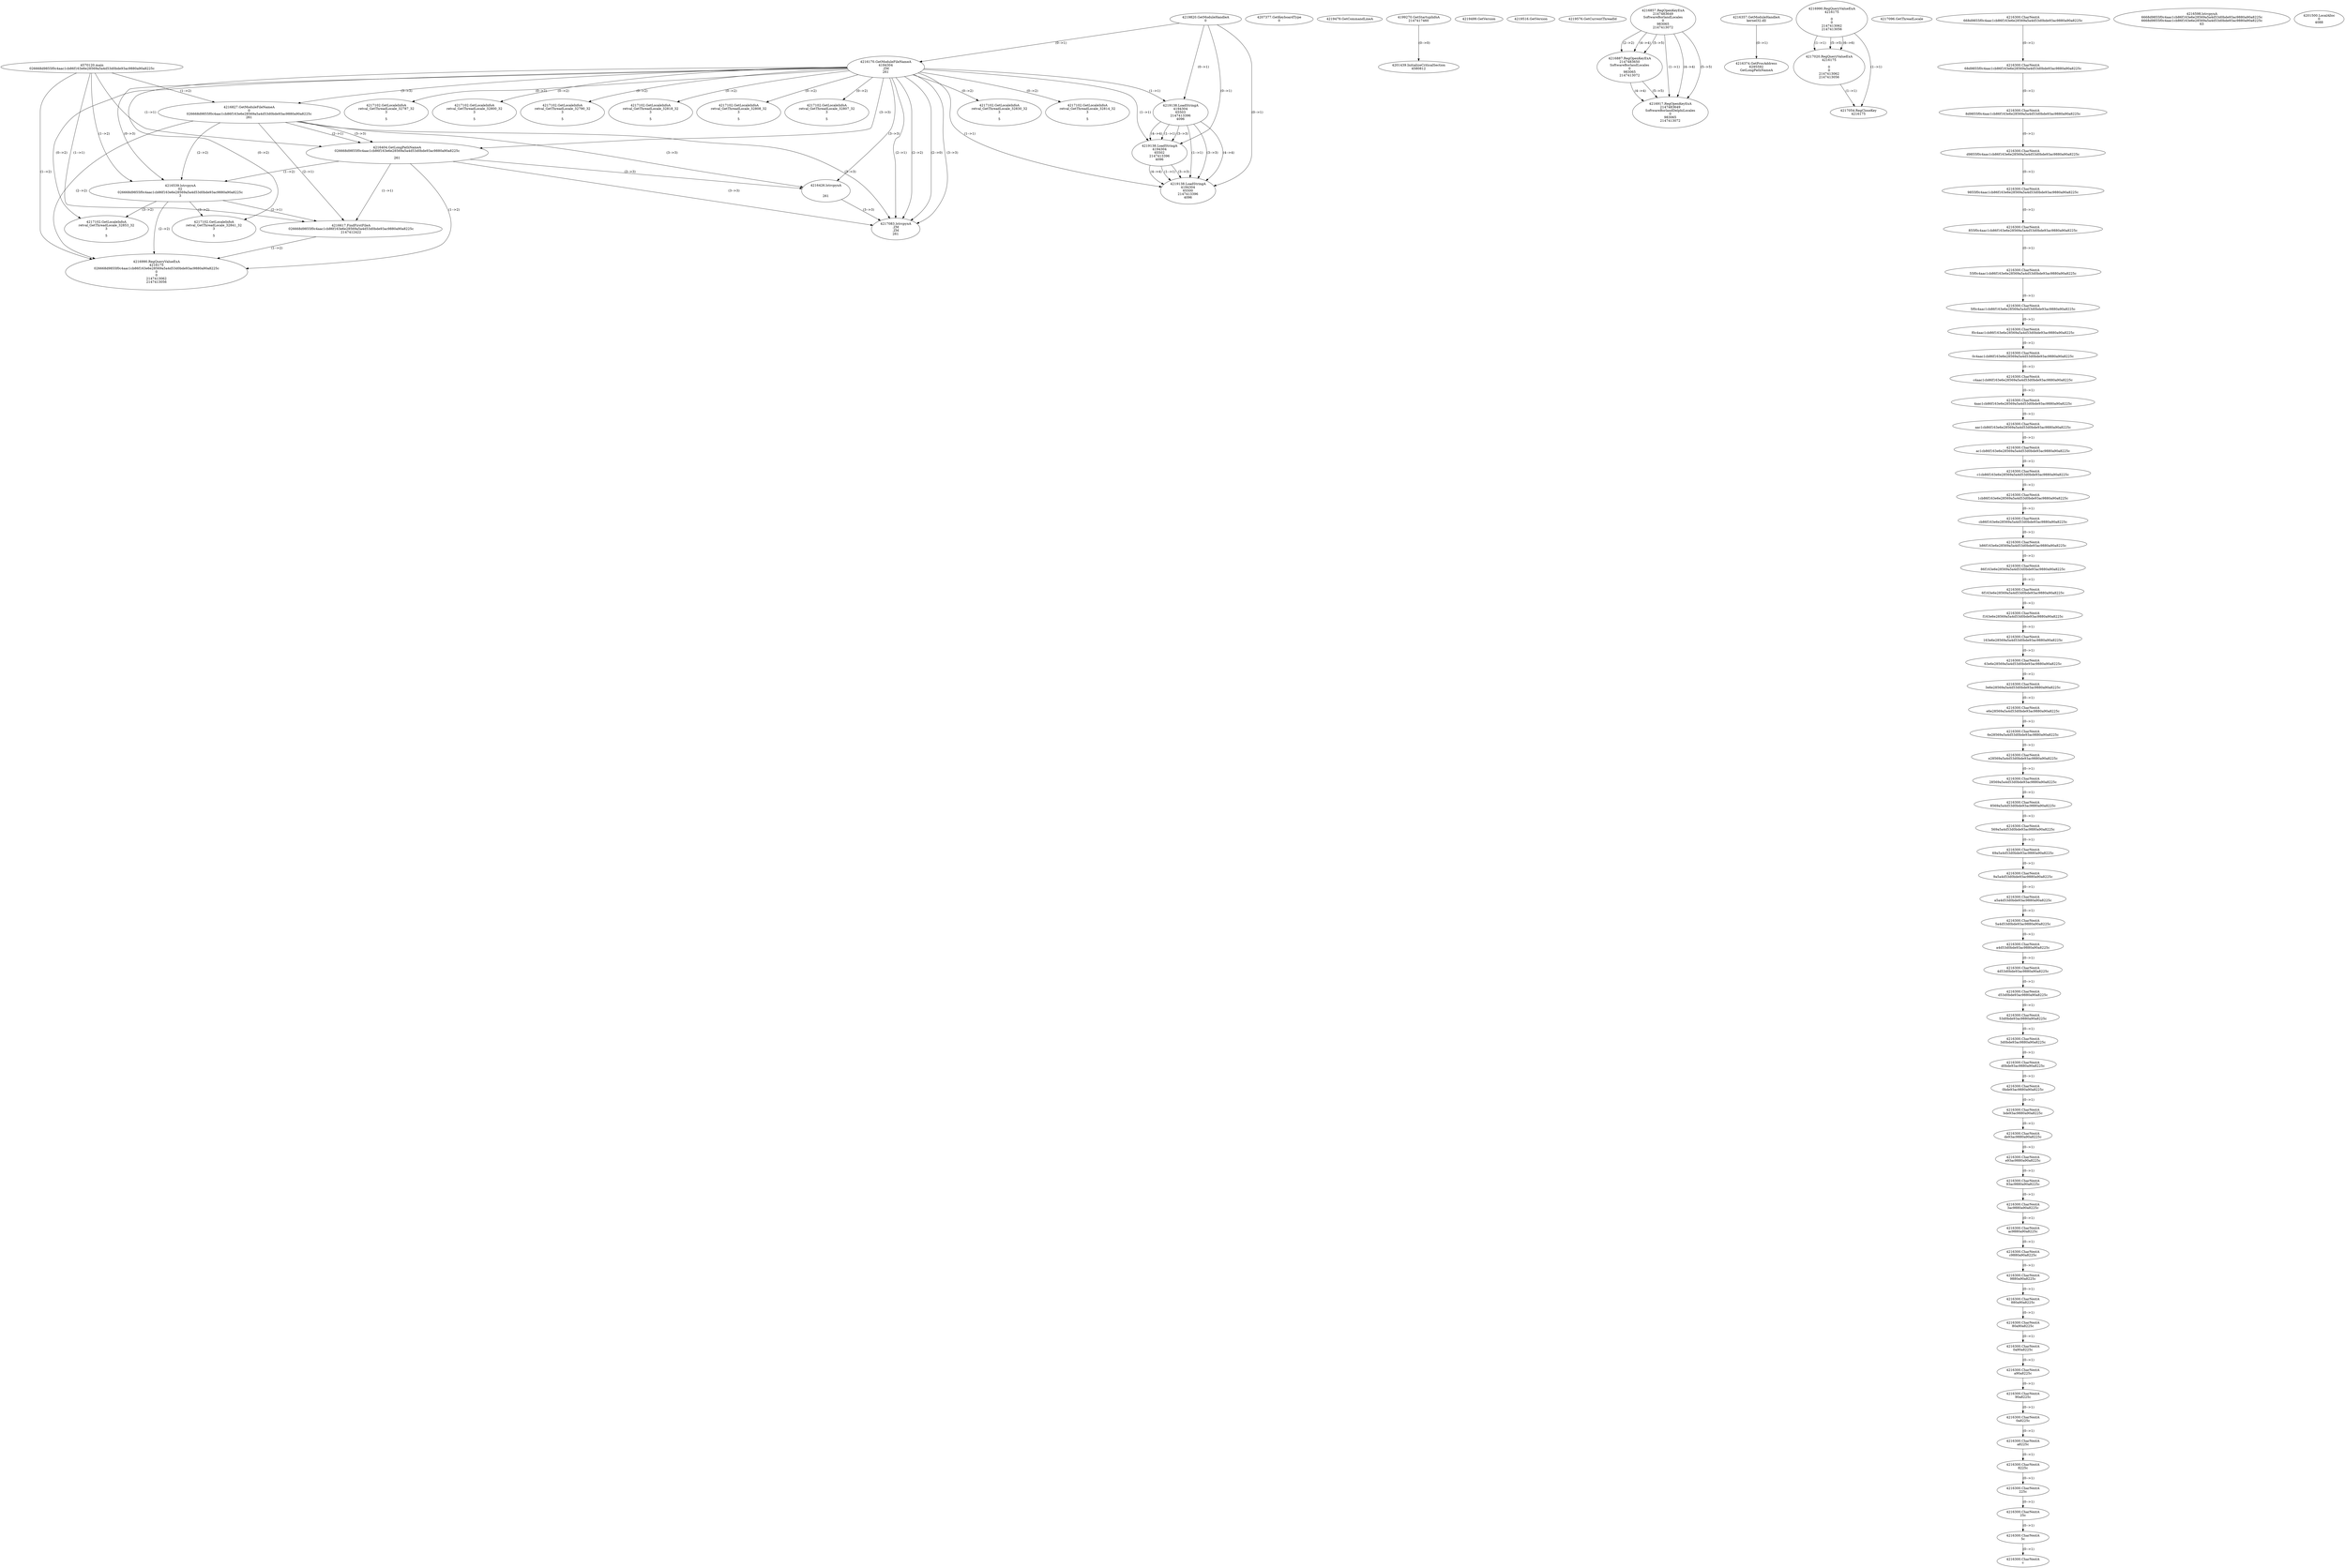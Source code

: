 // Global SCDG with merge call
digraph {
	0 [label="4570120.main
026668d9855f0c4aac1cb86f163e6e28569a5a4d53d0bde93ac9880a90a8225c"]
	1 [label="4219820.GetModuleHandleA
0"]
	2 [label="4207377.GetKeyboardType
0"]
	3 [label="4219479.GetCommandLineA
"]
	4 [label="4199270.GetStartupInfoA
2147417460"]
	5 [label="4219499.GetVersion
"]
	6 [label="4219516.GetVersion
"]
	7 [label="4219576.GetCurrentThreadId
"]
	8 [label="4216170.GetModuleFileNameA
4194304
.ZM
261"]
	1 -> 8 [label="(0-->1)"]
	9 [label="4216827.GetModuleFileNameA
0
026668d9855f0c4aac1cb86f163e6e28569a5a4d53d0bde93ac9880a90a8225c
261"]
	0 -> 9 [label="(1-->2)"]
	8 -> 9 [label="(3-->3)"]
	10 [label="4216857.RegOpenKeyExA
2147483649
Software\Borland\Locales
0
983065
2147413072"]
	11 [label="4216357.GetModuleHandleA
kernel32.dll"]
	12 [label="4216374.GetProcAddress
6295592
GetLongPathNameA"]
	11 -> 12 [label="(0-->1)"]
	13 [label="4216404.GetLongPathNameA
026668d9855f0c4aac1cb86f163e6e28569a5a4d53d0bde93ac9880a90a8225c

261"]
	0 -> 13 [label="(1-->1)"]
	9 -> 13 [label="(2-->1)"]
	8 -> 13 [label="(3-->3)"]
	9 -> 13 [label="(3-->3)"]
	14 [label="4216426.lstrcpynA


261"]
	8 -> 14 [label="(3-->3)"]
	9 -> 14 [label="(3-->3)"]
	13 -> 14 [label="(3-->3)"]
	15 [label="4216990.RegQueryValueExA
4216175

0
0
2147413062
2147413056"]
	16 [label="4217020.RegQueryValueExA
4216175

0
0
2147413062
2147413056"]
	15 -> 16 [label="(1-->1)"]
	15 -> 16 [label="(5-->5)"]
	15 -> 16 [label="(6-->6)"]
	17 [label="4217054.RegCloseKey
4216175"]
	15 -> 17 [label="(1-->1)"]
	16 -> 17 [label="(1-->1)"]
	18 [label="4217083.lstrcpynA
.ZM
.ZM
261"]
	8 -> 18 [label="(2-->1)"]
	8 -> 18 [label="(2-->2)"]
	8 -> 18 [label="(3-->3)"]
	9 -> 18 [label="(3-->3)"]
	13 -> 18 [label="(3-->3)"]
	14 -> 18 [label="(3-->3)"]
	8 -> 18 [label="(2-->0)"]
	19 [label="4217096.GetThreadLocale
"]
	20 [label="4217102.GetLocaleInfoA
retval_GetThreadLocale_32807_32
3

5"]
	8 -> 20 [label="(0-->2)"]
	21 [label="4219138.LoadStringA
4194304
65503
2147413396
4096"]
	1 -> 21 [label="(0-->1)"]
	8 -> 21 [label="(1-->1)"]
	22 [label="4219138.LoadStringA
4194304
65502
2147413396
4096"]
	1 -> 22 [label="(0-->1)"]
	8 -> 22 [label="(1-->1)"]
	21 -> 22 [label="(1-->1)"]
	21 -> 22 [label="(3-->3)"]
	21 -> 22 [label="(4-->4)"]
	23 [label="4217102.GetLocaleInfoA
retval_GetThreadLocale_32830_32
3

5"]
	8 -> 23 [label="(0-->2)"]
	24 [label="4216887.RegOpenKeyExA
2147483650
Software\Borland\Locales
0
983065
2147413072"]
	10 -> 24 [label="(2-->2)"]
	10 -> 24 [label="(4-->4)"]
	10 -> 24 [label="(5-->5)"]
	25 [label="4216539.lstrcpynA
02
026668d9855f0c4aac1cb86f163e6e28569a5a4d53d0bde93ac9880a90a8225c
3"]
	0 -> 25 [label="(1-->2)"]
	9 -> 25 [label="(2-->2)"]
	13 -> 25 [label="(1-->2)"]
	8 -> 25 [label="(0-->3)"]
	26 [label="4216300.CharNextA
668d9855f0c4aac1cb86f163e6e28569a5a4d53d0bde93ac9880a90a8225c"]
	27 [label="4216300.CharNextA
68d9855f0c4aac1cb86f163e6e28569a5a4d53d0bde93ac9880a90a8225c"]
	26 -> 27 [label="(0-->1)"]
	28 [label="4216300.CharNextA
8d9855f0c4aac1cb86f163e6e28569a5a4d53d0bde93ac9880a90a8225c"]
	27 -> 28 [label="(0-->1)"]
	29 [label="4216300.CharNextA
d9855f0c4aac1cb86f163e6e28569a5a4d53d0bde93ac9880a90a8225c"]
	28 -> 29 [label="(0-->1)"]
	30 [label="4216300.CharNextA
9855f0c4aac1cb86f163e6e28569a5a4d53d0bde93ac9880a90a8225c"]
	29 -> 30 [label="(0-->1)"]
	31 [label="4216300.CharNextA
855f0c4aac1cb86f163e6e28569a5a4d53d0bde93ac9880a90a8225c"]
	30 -> 31 [label="(0-->1)"]
	32 [label="4216300.CharNextA
55f0c4aac1cb86f163e6e28569a5a4d53d0bde93ac9880a90a8225c"]
	31 -> 32 [label="(0-->1)"]
	33 [label="4216300.CharNextA
5f0c4aac1cb86f163e6e28569a5a4d53d0bde93ac9880a90a8225c"]
	32 -> 33 [label="(0-->1)"]
	34 [label="4216300.CharNextA
f0c4aac1cb86f163e6e28569a5a4d53d0bde93ac9880a90a8225c"]
	33 -> 34 [label="(0-->1)"]
	35 [label="4216300.CharNextA
0c4aac1cb86f163e6e28569a5a4d53d0bde93ac9880a90a8225c"]
	34 -> 35 [label="(0-->1)"]
	36 [label="4216300.CharNextA
c4aac1cb86f163e6e28569a5a4d53d0bde93ac9880a90a8225c"]
	35 -> 36 [label="(0-->1)"]
	37 [label="4216300.CharNextA
4aac1cb86f163e6e28569a5a4d53d0bde93ac9880a90a8225c"]
	36 -> 37 [label="(0-->1)"]
	38 [label="4216300.CharNextA
aac1cb86f163e6e28569a5a4d53d0bde93ac9880a90a8225c"]
	37 -> 38 [label="(0-->1)"]
	39 [label="4216300.CharNextA
ac1cb86f163e6e28569a5a4d53d0bde93ac9880a90a8225c"]
	38 -> 39 [label="(0-->1)"]
	40 [label="4216300.CharNextA
c1cb86f163e6e28569a5a4d53d0bde93ac9880a90a8225c"]
	39 -> 40 [label="(0-->1)"]
	41 [label="4216300.CharNextA
1cb86f163e6e28569a5a4d53d0bde93ac9880a90a8225c"]
	40 -> 41 [label="(0-->1)"]
	42 [label="4216300.CharNextA
cb86f163e6e28569a5a4d53d0bde93ac9880a90a8225c"]
	41 -> 42 [label="(0-->1)"]
	43 [label="4216300.CharNextA
b86f163e6e28569a5a4d53d0bde93ac9880a90a8225c"]
	42 -> 43 [label="(0-->1)"]
	44 [label="4216300.CharNextA
86f163e6e28569a5a4d53d0bde93ac9880a90a8225c"]
	43 -> 44 [label="(0-->1)"]
	45 [label="4216300.CharNextA
6f163e6e28569a5a4d53d0bde93ac9880a90a8225c"]
	44 -> 45 [label="(0-->1)"]
	46 [label="4216300.CharNextA
f163e6e28569a5a4d53d0bde93ac9880a90a8225c"]
	45 -> 46 [label="(0-->1)"]
	47 [label="4216300.CharNextA
163e6e28569a5a4d53d0bde93ac9880a90a8225c"]
	46 -> 47 [label="(0-->1)"]
	48 [label="4216300.CharNextA
63e6e28569a5a4d53d0bde93ac9880a90a8225c"]
	47 -> 48 [label="(0-->1)"]
	49 [label="4216300.CharNextA
3e6e28569a5a4d53d0bde93ac9880a90a8225c"]
	48 -> 49 [label="(0-->1)"]
	50 [label="4216300.CharNextA
e6e28569a5a4d53d0bde93ac9880a90a8225c"]
	49 -> 50 [label="(0-->1)"]
	51 [label="4216300.CharNextA
6e28569a5a4d53d0bde93ac9880a90a8225c"]
	50 -> 51 [label="(0-->1)"]
	52 [label="4216300.CharNextA
e28569a5a4d53d0bde93ac9880a90a8225c"]
	51 -> 52 [label="(0-->1)"]
	53 [label="4216300.CharNextA
28569a5a4d53d0bde93ac9880a90a8225c"]
	52 -> 53 [label="(0-->1)"]
	54 [label="4216300.CharNextA
8569a5a4d53d0bde93ac9880a90a8225c"]
	53 -> 54 [label="(0-->1)"]
	55 [label="4216300.CharNextA
569a5a4d53d0bde93ac9880a90a8225c"]
	54 -> 55 [label="(0-->1)"]
	56 [label="4216300.CharNextA
69a5a4d53d0bde93ac9880a90a8225c"]
	55 -> 56 [label="(0-->1)"]
	57 [label="4216300.CharNextA
9a5a4d53d0bde93ac9880a90a8225c"]
	56 -> 57 [label="(0-->1)"]
	58 [label="4216300.CharNextA
a5a4d53d0bde93ac9880a90a8225c"]
	57 -> 58 [label="(0-->1)"]
	59 [label="4216300.CharNextA
5a4d53d0bde93ac9880a90a8225c"]
	58 -> 59 [label="(0-->1)"]
	60 [label="4216300.CharNextA
a4d53d0bde93ac9880a90a8225c"]
	59 -> 60 [label="(0-->1)"]
	61 [label="4216300.CharNextA
4d53d0bde93ac9880a90a8225c"]
	60 -> 61 [label="(0-->1)"]
	62 [label="4216300.CharNextA
d53d0bde93ac9880a90a8225c"]
	61 -> 62 [label="(0-->1)"]
	63 [label="4216300.CharNextA
53d0bde93ac9880a90a8225c"]
	62 -> 63 [label="(0-->1)"]
	64 [label="4216300.CharNextA
3d0bde93ac9880a90a8225c"]
	63 -> 64 [label="(0-->1)"]
	65 [label="4216300.CharNextA
d0bde93ac9880a90a8225c"]
	64 -> 65 [label="(0-->1)"]
	66 [label="4216300.CharNextA
0bde93ac9880a90a8225c"]
	65 -> 66 [label="(0-->1)"]
	67 [label="4216300.CharNextA
bde93ac9880a90a8225c"]
	66 -> 67 [label="(0-->1)"]
	68 [label="4216300.CharNextA
de93ac9880a90a8225c"]
	67 -> 68 [label="(0-->1)"]
	69 [label="4216300.CharNextA
e93ac9880a90a8225c"]
	68 -> 69 [label="(0-->1)"]
	70 [label="4216300.CharNextA
93ac9880a90a8225c"]
	69 -> 70 [label="(0-->1)"]
	71 [label="4216300.CharNextA
3ac9880a90a8225c"]
	70 -> 71 [label="(0-->1)"]
	72 [label="4216300.CharNextA
ac9880a90a8225c"]
	71 -> 72 [label="(0-->1)"]
	73 [label="4216300.CharNextA
c9880a90a8225c"]
	72 -> 73 [label="(0-->1)"]
	74 [label="4216300.CharNextA
9880a90a8225c"]
	73 -> 74 [label="(0-->1)"]
	75 [label="4216300.CharNextA
880a90a8225c"]
	74 -> 75 [label="(0-->1)"]
	76 [label="4216300.CharNextA
80a90a8225c"]
	75 -> 76 [label="(0-->1)"]
	77 [label="4216300.CharNextA
0a90a8225c"]
	76 -> 77 [label="(0-->1)"]
	78 [label="4216300.CharNextA
a90a8225c"]
	77 -> 78 [label="(0-->1)"]
	79 [label="4216300.CharNextA
90a8225c"]
	78 -> 79 [label="(0-->1)"]
	80 [label="4216300.CharNextA
0a8225c"]
	79 -> 80 [label="(0-->1)"]
	81 [label="4216300.CharNextA
a8225c"]
	80 -> 81 [label="(0-->1)"]
	82 [label="4216300.CharNextA
8225c"]
	81 -> 82 [label="(0-->1)"]
	83 [label="4216300.CharNextA
225c"]
	82 -> 83 [label="(0-->1)"]
	84 [label="4216300.CharNextA
25c"]
	83 -> 84 [label="(0-->1)"]
	85 [label="4216300.CharNextA
5c"]
	84 -> 85 [label="(0-->1)"]
	86 [label="4216300.CharNextA
c"]
	85 -> 86 [label="(0-->1)"]
	87 [label="4216598.lstrcpynA
6668d9855f0c4aac1cb86f163e6e28569a5a4d53d0bde93ac9880a90a8225c
6668d9855f0c4aac1cb86f163e6e28569a5a4d53d0bde93ac9880a90a8225c
63"]
	88 [label="4216617.FindFirstFileA
026668d9855f0c4aac1cb86f163e6e28569a5a4d53d0bde93ac9880a90a8225c
2147412422"]
	0 -> 88 [label="(1-->1)"]
	9 -> 88 [label="(2-->1)"]
	13 -> 88 [label="(1-->1)"]
	25 -> 88 [label="(2-->1)"]
	89 [label="4216990.RegQueryValueExA
4216175
026668d9855f0c4aac1cb86f163e6e28569a5a4d53d0bde93ac9880a90a8225c
0
0
2147413062
2147413056"]
	0 -> 89 [label="(1-->2)"]
	9 -> 89 [label="(2-->2)"]
	13 -> 89 [label="(1-->2)"]
	25 -> 89 [label="(2-->2)"]
	88 -> 89 [label="(1-->2)"]
	90 [label="4217102.GetLocaleInfoA
retval_GetThreadLocale_32853_32
3

5"]
	8 -> 90 [label="(0-->2)"]
	25 -> 90 [label="(3-->2)"]
	91 [label="4219138.LoadStringA
4194304
65500
2147413396
4096"]
	1 -> 91 [label="(0-->1)"]
	8 -> 91 [label="(1-->1)"]
	21 -> 91 [label="(1-->1)"]
	22 -> 91 [label="(1-->1)"]
	21 -> 91 [label="(3-->3)"]
	22 -> 91 [label="(3-->3)"]
	21 -> 91 [label="(4-->4)"]
	22 -> 91 [label="(4-->4)"]
	92 [label="4201439.InitializeCriticalSection
4580812"]
	4 -> 92 [label="(0-->0)"]
	93 [label="4201500.LocalAlloc
0
4088"]
	94 [label="4217102.GetLocaleInfoA
retval_GetThreadLocale_32841_32
3

5"]
	8 -> 94 [label="(0-->2)"]
	25 -> 94 [label="(3-->2)"]
	95 [label="4217102.GetLocaleInfoA
retval_GetThreadLocale_32814_32
3

5"]
	8 -> 95 [label="(0-->2)"]
	96 [label="4217102.GetLocaleInfoA
retval_GetThreadLocale_32787_32
3

5"]
	8 -> 96 [label="(0-->2)"]
	97 [label="4217102.GetLocaleInfoA
retval_GetThreadLocale_32800_32
3

5"]
	8 -> 97 [label="(0-->2)"]
	98 [label="4216917.RegOpenKeyExA
2147483649
Software\Borland\Delphi\Locales
0
983065
2147413072"]
	10 -> 98 [label="(1-->1)"]
	10 -> 98 [label="(4-->4)"]
	24 -> 98 [label="(4-->4)"]
	10 -> 98 [label="(5-->5)"]
	24 -> 98 [label="(5-->5)"]
	99 [label="4217102.GetLocaleInfoA
retval_GetThreadLocale_32790_32
3

5"]
	8 -> 99 [label="(0-->2)"]
	100 [label="4217102.GetLocaleInfoA
retval_GetThreadLocale_32818_32
3

5"]
	8 -> 100 [label="(0-->2)"]
	101 [label="4217102.GetLocaleInfoA
retval_GetThreadLocale_32808_32
3

5"]
	8 -> 101 [label="(0-->2)"]
}
